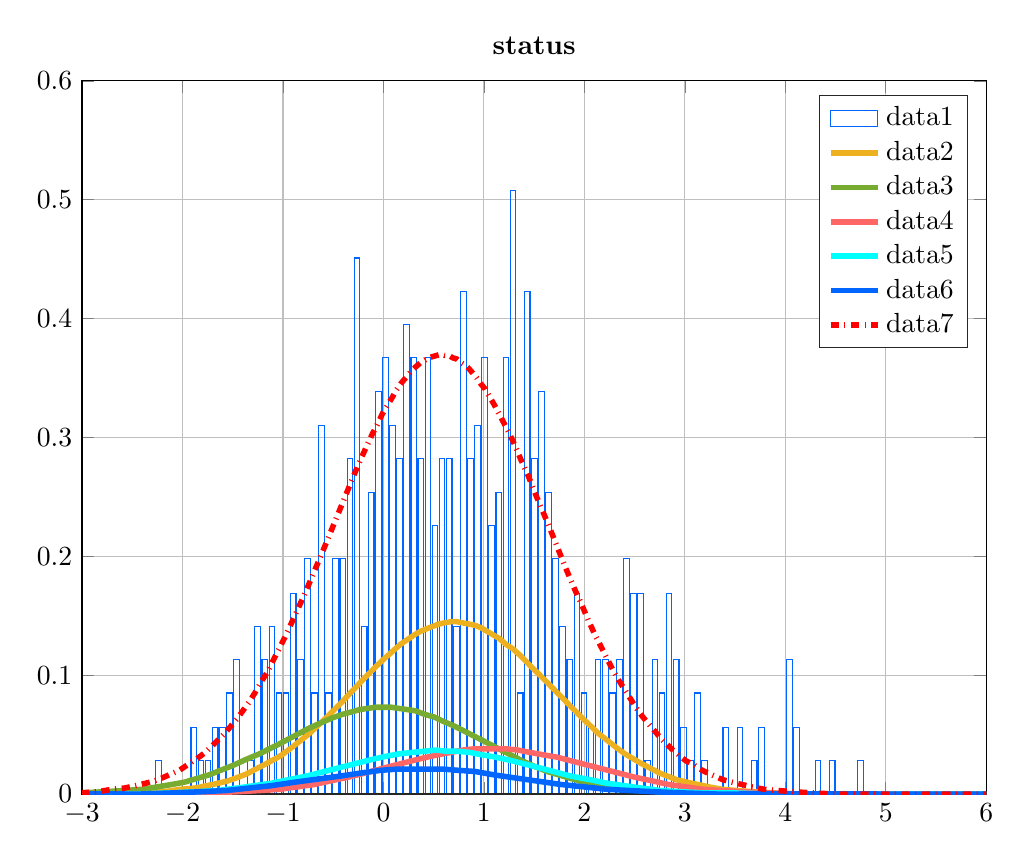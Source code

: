 % This file was created by matlab2tikz.
%
%The latest updates can be retrieved from
%  http://www.mathworks.com/matlabcentral/fileexchange/22022-matlab2tikz-matlab2tikz
%where you can also make suggestions and rate matlab2tikz.
%
\definecolor{mycolor1}{rgb}{0.0,0.4,1.0}%
\definecolor{mycolor2}{rgb}{0.929,0.694,0.125}%
\definecolor{mycolor3}{rgb}{0.466,0.674,0.188}%
\definecolor{mycolor4}{rgb}{0.0,1.0,1.0}%
%
\begin{tikzpicture}

\begin{axis}[%
width=4.521in,
height=3.566in,
at={(0.758in,0.481in)},
scale only axis,
bar shift auto,
xmin=-3,
xmax=6,
ymin=0,
ymax=0.6,
axis background/.style={fill=white},
title style={font=\bfseries},
title={status},
xmajorgrids,
ymajorgrids,
legend style={legend cell align=left, align=left, draw=white!15!black}
]
\addplot[ybar, bar width=0.056, fill=white, fill opacity=0, draw=mycolor1, area legend] table[row sep=crcr] {%
-2.24	0.028\\
-2.169	0\\
-2.099	0\\
-2.028	0\\
-1.957	0\\
-1.887	0.056\\
-1.816	0.028\\
-1.746	0.028\\
-1.675	0.056\\
-1.604	0.056\\
-1.534	0.085\\
-1.463	0.113\\
-1.393	0\\
-1.322	0.028\\
-1.251	0.141\\
-1.181	0.113\\
-1.11	0.141\\
-1.04	0.085\\
-0.969	0.085\\
-0.898	0.169\\
-0.828	0.113\\
-0.757	0.198\\
-0.687	0.085\\
-0.616	0.31\\
-0.545	0.085\\
-0.475	0.198\\
-0.404	0.198\\
-0.334	0.282\\
-0.263	0.451\\
-0.192	0.141\\
-0.122	0.254\\
-0.051	0.339\\
0.019	0.367\\
0.09	0.31\\
0.161	0.282\\
0.231	0.395\\
0.302	0.367\\
0.372	0.282\\
0.443	0.367\\
0.514	0.226\\
0.584	0.282\\
0.655	0.282\\
0.725	0.141\\
0.796	0.423\\
0.867	0.282\\
0.937	0.31\\
1.008	0.367\\
1.078	0.226\\
1.149	0.254\\
1.22	0.367\\
1.29	0.508\\
1.361	0.085\\
1.431	0.423\\
1.502	0.282\\
1.573	0.339\\
1.643	0.254\\
1.714	0.198\\
1.784	0.141\\
1.855	0.113\\
1.926	0.169\\
1.996	0.085\\
2.067	0.056\\
2.137	0.113\\
2.208	0.113\\
2.279	0.085\\
2.349	0.113\\
2.42	0.198\\
2.49	0.169\\
2.561	0.169\\
2.632	0.028\\
2.702	0.113\\
2.773	0.085\\
2.843	0.169\\
2.914	0.113\\
2.985	0.056\\
3.055	0.028\\
3.126	0.085\\
3.196	0.028\\
3.267	0\\
3.338	0\\
3.408	0.056\\
3.479	0\\
3.549	0.056\\
3.62	0\\
3.691	0.028\\
3.761	0.056\\
3.832	0\\
3.902	0\\
3.973	0\\
4.044	0.113\\
4.114	0.056\\
4.185	0\\
4.255	0\\
4.326	0.028\\
4.397	0\\
4.467	0.028\\
4.538	0\\
4.608	0\\
4.679	0\\
4.75	0.028\\
};
\addplot[forget plot, color=white!15!black] table[row sep=crcr] {%
-3	0\\
6	0\\
};
\addlegendentry{data1}

\addplot [color=mycolor2, line width=2.0pt]
  table[row sep=crcr]{%
-3.01	0.0\\
-2.62	0.001\\
-2.37	0.001\\
-2.18	0.002\\
-2.02	0.004\\
-1.88	0.005\\
-1.76	0.007\\
-1.65	0.009\\
-1.55	0.011\\
-1.45	0.014\\
-1.36	0.017\\
-1.27	0.021\\
-1.18	0.025\\
-1.09	0.029\\
-1.01	0.033\\
-0.93	0.038\\
-0.84	0.044\\
-0.75	0.05\\
-0.66	0.057\\
-0.56	0.065\\
-0.44	0.075\\
-0.24	0.093\\
-0.09	0.106\\
0.01	0.114\\
0.09	0.12\\
0.17	0.126\\
0.24	0.13\\
0.31	0.134\\
0.37	0.137\\
0.43	0.139\\
0.49	0.141\\
0.55	0.143\\
0.61	0.144\\
0.67	0.145\\
0.73	0.145\\
0.79	0.144\\
0.85	0.143\\
0.91	0.142\\
0.97	0.14\\
1.03	0.137\\
1.09	0.134\\
1.15	0.131\\
1.22	0.126\\
1.29	0.122\\
1.37	0.116\\
1.46	0.108\\
1.57	0.099\\
1.78	0.081\\
1.93	0.068\\
2.04	0.059\\
2.14	0.051\\
2.23	0.045\\
2.32	0.039\\
2.4	0.034\\
2.48	0.03\\
2.56	0.026\\
2.65	0.022\\
2.74	0.018\\
2.83	0.015\\
2.92	0.012\\
3.02	0.01\\
3.13	0.008\\
3.24	0.006\\
3.37	0.004\\
3.51	0.003\\
3.67	0.002\\
3.87	0.001\\
4.13	0.0\\
4.52	9.867e-05\\
5.39	2.438e-06\\
6.01	1.099e-07\\
};
\addlegendentry{data2}

\addplot [color=mycolor3, line width=2.0pt]
  table[row sep=crcr]{%
-3.01	0.001\\
-2.77	0.002\\
-2.57	0.003\\
-2.4	0.004\\
-2.25	0.006\\
-2.11	0.008\\
-1.98	0.01\\
-1.86	0.013\\
-1.74	0.016\\
-1.62	0.02\\
-1.5	0.024\\
-1.37	0.029\\
-1.23	0.034\\
-1.04	0.042\\
-0.75	0.055\\
-0.62	0.06\\
-0.51	0.064\\
-0.41	0.067\\
-0.32	0.069\\
-0.24	0.071\\
-0.16	0.072\\
-0.08	0.073\\
0	0.073\\
0.08	0.073\\
0.16	0.072\\
0.24	0.071\\
0.32	0.07\\
0.41	0.067\\
0.5	0.065\\
0.6	0.061\\
0.71	0.057\\
0.85	0.051\\
1.38	0.028\\
1.51	0.023\\
1.63	0.019\\
1.75	0.016\\
1.87	0.013\\
1.99	0.01\\
2.12	0.008\\
2.25	0.006\\
2.39	0.004\\
2.55	0.003\\
2.73	0.002\\
2.95	0.001\\
3.23	0.0\\
3.64	9.789e-05\\
4.56	2.257e-06\\
6.01	1.064e-09\\
};
\addlegendentry{data3}

\addplot [color=white!40!red, line width=2.0pt]
  table[row sep=crcr]{%
-3.01	9.113e-06\\
-2.07	0.0\\
-1.7	0.001\\
-1.44	0.002\\
-1.22	0.003\\
-1.03	0.004\\
-0.86	0.006\\
-0.69	0.008\\
-0.53	0.011\\
-0.36	0.014\\
-0.17	0.018\\
0.1	0.024\\
0.38	0.03\\
0.54	0.033\\
0.67	0.035\\
0.79	0.037\\
0.9	0.038\\
1.01	0.038\\
1.12	0.038\\
1.23	0.038\\
1.34	0.037\\
1.46	0.035\\
1.59	0.033\\
1.73	0.031\\
1.91	0.027\\
2.51	0.014\\
2.68	0.011\\
2.84	0.008\\
3.01	0.006\\
3.18	0.004\\
3.36	0.003\\
3.57	0.002\\
3.81	0.001\\
4.12	0.0\\
4.58	8.17e-05\\
5.67	9.875e-07\\
6.01	1.953e-07\\
};
\addlegendentry{data4}

\addplot [color=mycolor4, line width=2.0pt]
  table[row sep=crcr]{%
-3.01	6.491e-05\\
-2.44	0.0\\
-2.11	0.001\\
-1.86	0.002\\
-1.65	0.003\\
-1.46	0.005\\
-1.29	0.007\\
-1.12	0.009\\
-0.95	0.012\\
-0.77	0.015\\
-0.54	0.02\\
-0.12	0.029\\
0.04	0.032\\
0.17	0.034\\
0.29	0.035\\
0.41	0.036\\
0.52	0.037\\
0.63	0.036\\
0.74	0.036\\
0.86	0.035\\
0.98	0.033\\
1.12	0.031\\
1.28	0.028\\
1.51	0.023\\
1.87	0.015\\
2.06	0.012\\
2.23	0.009\\
2.4	0.007\\
2.57	0.005\\
2.75	0.003\\
2.95	0.002\\
3.18	0.001\\
3.46	0.001\\
3.85	0.0\\
4.58	1.083e-05\\
6.01	1.223e-08\\
};
\addlegendentry{data5}

\addplot [color=mycolor1, line width=2.0pt]
  table[row sep=crcr]{%
-3.01	6.977e-05\\
-2.42	0.0\\
-2.07	0.001\\
-1.8	0.002\\
-1.56	0.003\\
-1.34	0.005\\
-1.12	0.007\\
-0.88	0.01\\
-0.44	0.015\\
-0.2	0.018\\
-0.02	0.02\\
0.14	0.021\\
0.29	0.021\\
0.44	0.021\\
0.59	0.021\\
0.74	0.02\\
0.91	0.019\\
1.11	0.016\\
1.44	0.012\\
1.77	0.008\\
2	0.006\\
2.22	0.004\\
2.44	0.003\\
2.68	0.002\\
2.96	0.001\\
3.32	0.0\\
3.88	4.61e-05\\
5.6	2.529e-08\\
6.01	2.729e-09\\
};
\addlegendentry{data6}

\addplot [color=red, dashdotted, line width=2.0pt]
  table[row sep=crcr]{%
-3.01	0.001\\
-2.84	0.002\\
-2.7	0.004\\
-2.58	0.005\\
-2.47	0.007\\
-2.37	0.009\\
-2.28	0.011\\
-2.19	0.014\\
-2.11	0.017\\
-2.03	0.02\\
-1.96	0.024\\
-1.89	0.028\\
-1.82	0.032\\
-1.76	0.036\\
-1.7	0.041\\
-1.64	0.046\\
-1.58	0.051\\
-1.52	0.057\\
-1.46	0.063\\
-1.4	0.07\\
-1.34	0.077\\
-1.28	0.085\\
-1.22	0.094\\
-1.16	0.102\\
-1.1	0.112\\
-1.04	0.122\\
-0.98	0.132\\
-0.92	0.143\\
-0.85	0.156\\
-0.78	0.169\\
-0.7	0.185\\
-0.6	0.205\\
-0.3	0.267\\
-0.23	0.281\\
-0.17	0.292\\
-0.11	0.303\\
-0.06	0.311\\
-0.01	0.32\\
0.04	0.327\\
0.09	0.334\\
0.13	0.34\\
0.17	0.345\\
0.21	0.349\\
0.25	0.353\\
0.29	0.357\\
0.33	0.36\\
0.37	0.363\\
0.41	0.365\\
0.45	0.367\\
0.49	0.368\\
0.53	0.369\\
0.57	0.37\\
0.61	0.369\\
0.65	0.369\\
0.69	0.367\\
0.73	0.366\\
0.77	0.363\\
0.81	0.361\\
0.85	0.358\\
0.89	0.354\\
0.93	0.35\\
0.97	0.345\\
1.01	0.341\\
1.05	0.335\\
1.1	0.328\\
1.15	0.32\\
1.2	0.312\\
1.25	0.304\\
1.31	0.293\\
1.37	0.281\\
1.44	0.268\\
1.52	0.251\\
1.64	0.227\\
1.81	0.191\\
1.9	0.173\\
1.97	0.16\\
2.04	0.146\\
2.1	0.135\\
2.16	0.125\\
2.22	0.115\\
2.28	0.105\\
2.34	0.096\\
2.4	0.088\\
2.46	0.08\\
2.52	0.072\\
2.58	0.065\\
2.64	0.059\\
2.7	0.053\\
2.76	0.047\\
2.82	0.042\\
2.88	0.037\\
2.94	0.033\\
3.01	0.028\\
3.08	0.025\\
3.15	0.021\\
3.22	0.018\\
3.3	0.015\\
3.38	0.012\\
3.47	0.01\\
3.57	0.008\\
3.67	0.006\\
3.79	0.004\\
3.92	0.003\\
4.07	0.002\\
4.26	0.001\\
4.5	0.0\\
4.86	0.0\\
5.6	6.406e-06\\
6.01	9.859e-07\\
};
\addlegendentry{data7}

\end{axis}
\end{tikzpicture}%